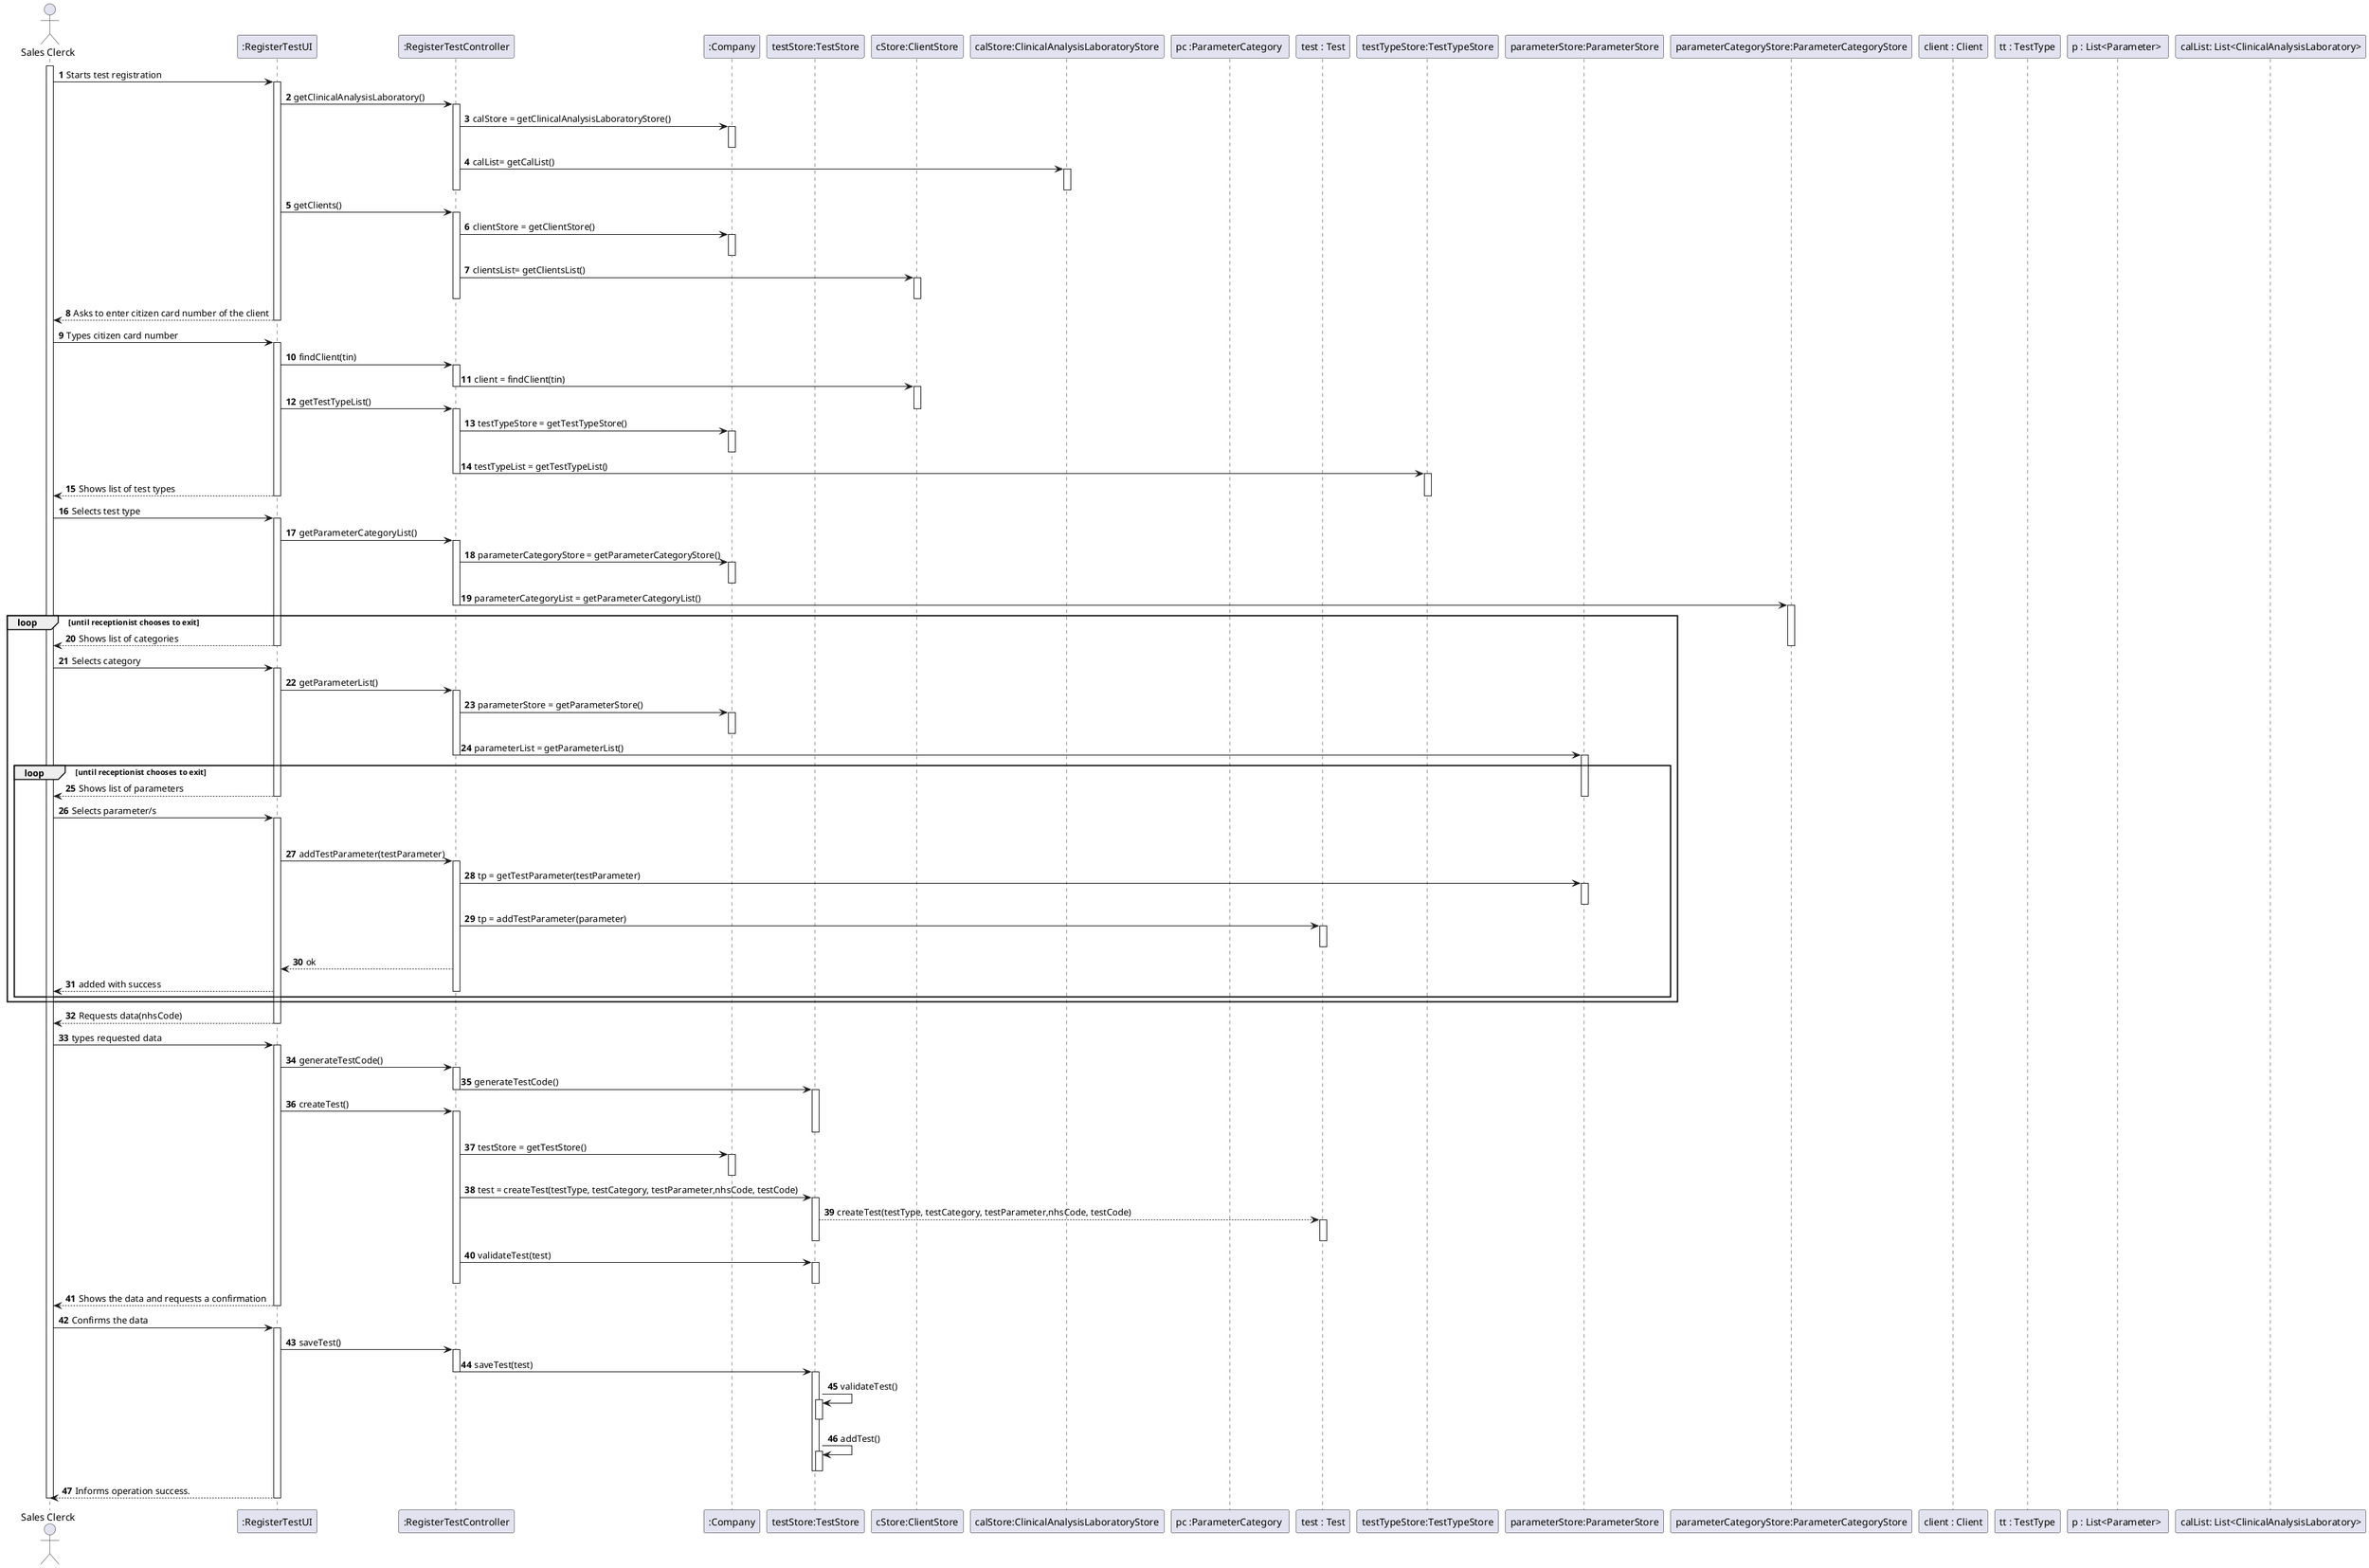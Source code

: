 @startuml
autonumber
'hide footbox
actor "Sales Clerck" as SC
participant ":RegisterTestUI" as UI
participant ":RegisterTestController" as CTRL
participant ":Company" as Company
participant "testStore:TestStore" as Store
participant "cStore:ClientStore" as cStore
participant "calStore:ClinicalAnalysisLaboratoryStore" as calStore
participant "pc :ParameterCategory " as Pc
participant "test : Test" as Test
participant "testTypeStore:TestTypeStore" as ttStore
participant "parameterStore:ParameterStore" as pStore
participant "parameterCategoryStore:ParameterCategoryStore" as pcStore
participant "client : Client" as Client
participant "tt : TestType" as Tt
participant "p : List<Parameter> " as parameterList
participant "calList: List<ClinicalAnalysisLaboratory>" as calList





activate SC
SC -> UI : Starts test registration
activate UI

UI -> CTRL : getClinicalAnalysisLaboratory()
activate CTRL

CTRL -> Company : calStore = getClinicalAnalysisLaboratoryStore()
activate Company
deactivate Company

CTRL -> calStore : calList= getCalList()
activate calStore
deactivate calStore
deactivate CTRL

UI -> CTRL : getClients()

activate CTRL
CTRL -> Company : clientStore = getClientStore()

activate Company
deactivate Company

CTRL -> cStore : clientsList= getClientsList()
activate cStore
deactivate cStore
deactivate CTRL

UI --> SC : Asks to enter citizen card number of the client
deactivate UI
deactivate Company


SC -> UI : Types citizen card number
activate UI

UI -> CTRL : findClient(tin)
activate CTRL

CTRL -> cStore : client = findClient(tin)
deactivate CTRL
activate cStore

UI -> CTRL : getTestTypeList()
deactivate Store
activate CTRL
deactivate cStore

CTRL -> Company : testTypeStore = getTestTypeStore()
activate Company
deactivate Company

CTRL -> ttStore : testTypeList = getTestTypeList()
deactivate CTRL
activate ttStore


UI --> SC  : Shows list of test types
deactivate UI
deactivate Company
deactivate ttStore

SC -> UI : Selects test type
activate UI

UI -> CTRL : getParameterCategoryList()
deactivate Store
activate CTRL

CTRL -> Company : parameterCategoryStore = getParameterCategoryStore()
activate Company
deactivate Company

CTRL -> pcStore : parameterCategoryList = getParameterCategoryList()
deactivate CTRL
activate pcStore


loop until receptionist chooses to exit
UI --> SC  : Shows list of categories
deactivate UI
deactivate Company
deactivate pcStore

SC -> UI : Selects category
activate UI

UI -> CTRL : getParameterList()
deactivate Store
activate CTRL

CTRL -> Company : parameterStore = getParameterStore()
activate Company
deactivate Company

CTRL -> pStore : parameterList = getParameterList()
deactivate CTRL
activate pStore



loop until receptionist chooses to exit

UI --> SC  : Shows list of parameters
deactivate pStore
deactivate UI

deactivate Company


SC -> UI : Selects parameter/s
activate UI

deactivate pcStore
UI -> CTRL : addTestParameter(testParameter)
activate CTRL
CTRL -> pStore : tp = getTestParameter(testParameter)
activate pStore
deactivate pStore
CTRL -> Test : tp = addTestParameter(parameter)
activate Test
deactivate Test
CTRL--> UI : ok
UI--> SC : added with success
deactivate Test
deactivate CTRL
end loop
end loop
UI --> SC  : Requests data(nhsCode)
deactivate UI

SC -> UI : types requested data
activate UI

UI -> CTRL : generateTestCode()
activate CTRL

CTRL -> Store : generateTestCode()
deactivate CTRL
activate Store





UI -> CTRL : createTest()
activate CTRL
deactivate Store
CTRL -> Company : testStore = getTestStore()

activate Company
deactivate Company
CTRL -> Store : test = createTest(testType, testCategory, testParameter,nhsCode, testCode)
activate Store

Store --> Test : createTest(testType, testCategory, testParameter,nhsCode, testCode)

activate Test
deactivate Store
deactivate Test

CTRL -> Store : validateTest(test)
activate Store
deactivate Store
deactivate CTRL

UI --> SC : Shows the data and requests a confirmation
deactivate UI

SC -> UI : Confirms the data
activate UI

UI -> CTRL : saveTest()
activate CTRL

CTRL -> Store : saveTest(test)
deactivate CTRL
activate Store

Store-> Store: validateTest()
activate Store
deactivate Store
Store-> Store: addTest()
activate Store
deactivate Store
deactivate Store
deactivate CTRL

UI --> SC: Informs operation success.
deactivate UI
deactivate SC

@enduml
